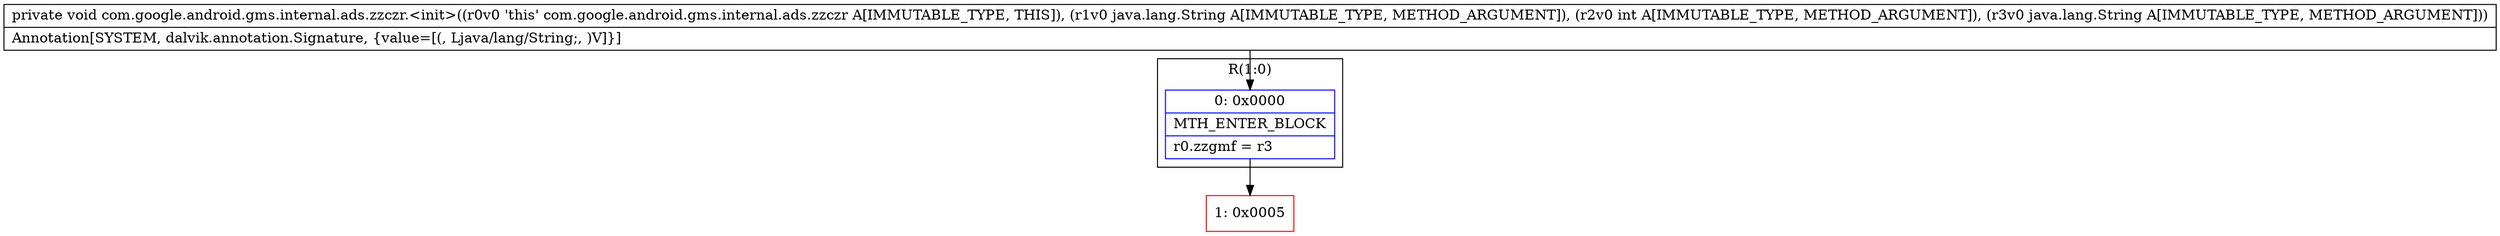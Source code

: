 digraph "CFG forcom.google.android.gms.internal.ads.zzczr.\<init\>(Ljava\/lang\/String;ILjava\/lang\/String;)V" {
subgraph cluster_Region_487300379 {
label = "R(1:0)";
node [shape=record,color=blue];
Node_0 [shape=record,label="{0\:\ 0x0000|MTH_ENTER_BLOCK\l|r0.zzgmf = r3\l}"];
}
Node_1 [shape=record,color=red,label="{1\:\ 0x0005}"];
MethodNode[shape=record,label="{private void com.google.android.gms.internal.ads.zzczr.\<init\>((r0v0 'this' com.google.android.gms.internal.ads.zzczr A[IMMUTABLE_TYPE, THIS]), (r1v0 java.lang.String A[IMMUTABLE_TYPE, METHOD_ARGUMENT]), (r2v0 int A[IMMUTABLE_TYPE, METHOD_ARGUMENT]), (r3v0 java.lang.String A[IMMUTABLE_TYPE, METHOD_ARGUMENT]))  | Annotation[SYSTEM, dalvik.annotation.Signature, \{value=[(, Ljava\/lang\/String;, )V]\}]\l}"];
MethodNode -> Node_0;
Node_0 -> Node_1;
}

